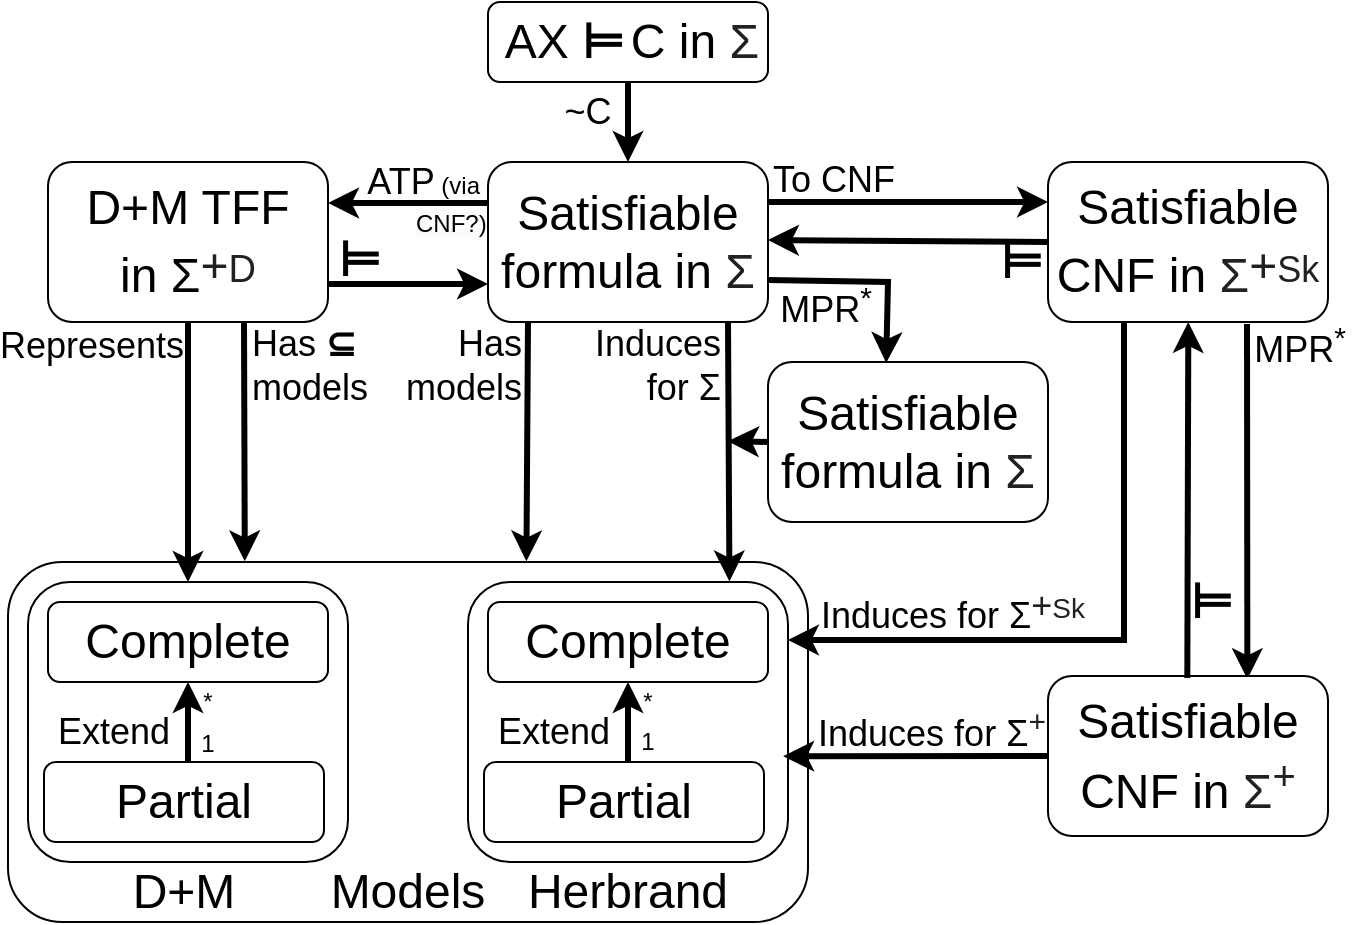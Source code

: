 <mxfile version="22.1.2" type="device">
  <diagram name="Page-1" id="fI80HuzD31ggSRjICT8T">
    <mxGraphModel dx="1114" dy="854" grid="1" gridSize="10" guides="1" tooltips="1" connect="1" arrows="1" fold="1" page="1" pageScale="1" pageWidth="1100" pageHeight="850" math="0" shadow="0">
      <root>
        <mxCell id="0" />
        <mxCell id="1" parent="0" />
        <mxCell id="CB7PObpffi6PR3y4coE4-4" value="A" style="group" parent="1" vertex="1" connectable="0">
          <mxGeometry x="320" y="240" width="140" height="80" as="geometry" />
        </mxCell>
        <mxCell id="CB7PObpffi6PR3y4coE4-11" value="" style="group" parent="CB7PObpffi6PR3y4coE4-4" vertex="1" connectable="0">
          <mxGeometry width="140" height="80" as="geometry" />
        </mxCell>
        <mxCell id="CB7PObpffi6PR3y4coE4-1" value="" style="rounded=1;whiteSpace=wrap;html=1;" parent="CB7PObpffi6PR3y4coE4-11" vertex="1">
          <mxGeometry width="140" height="80" as="geometry" />
        </mxCell>
        <mxCell id="CB7PObpffi6PR3y4coE4-2" value="&lt;font style=&quot;font-size: 24px;&quot;&gt;&lt;font style=&quot;font-size: 24px;&quot;&gt;Satisfiable&lt;br&gt;formula&amp;nbsp;&lt;/font&gt;&lt;font style=&quot;border-color: var(--border-color); font-size: 24px;&quot;&gt;&lt;font style=&quot;font-size: 24px;&quot;&gt;in&lt;/font&gt;&amp;nbsp;&lt;/font&gt;&lt;span style=&quot;border-color: var(--border-color); color: rgb(32, 33, 34); font-family: sans-serif; text-align: start; background-color: rgb(255, 255, 255);&quot;&gt;&lt;font style=&quot;border-color: var(--border-color); font-size: 24px;&quot;&gt;Σ&lt;/font&gt;&lt;/span&gt;&lt;/font&gt;" style="text;strokeColor=none;align=center;fillColor=none;html=1;verticalAlign=middle;whiteSpace=wrap;rounded=0;" parent="CB7PObpffi6PR3y4coE4-11" vertex="1">
          <mxGeometry x="40" y="25" width="60" height="30" as="geometry" />
        </mxCell>
        <mxCell id="CB7PObpffi6PR3y4coE4-6" value="" style="rounded=1;whiteSpace=wrap;html=1;" parent="1" vertex="1">
          <mxGeometry x="320" y="160" width="140" height="40" as="geometry" />
        </mxCell>
        <mxCell id="CB7PObpffi6PR3y4coE4-7" value="&lt;font style=&quot;&quot;&gt;&lt;span style=&quot;font-size: 24px;&quot;&gt;AX&amp;nbsp;&lt;/span&gt;&lt;b style=&quot;&quot;&gt;&lt;font style=&quot;font-size: 24px;&quot;&gt;⊨&lt;/font&gt;&lt;/b&gt; &lt;span style=&quot;font-size: 24px;&quot;&gt;C in&amp;nbsp;&lt;/span&gt;&lt;/font&gt;&lt;span style=&quot;color: rgb(32, 33, 34); font-family: sans-serif; text-align: start; background-color: rgb(255, 255, 255);&quot;&gt;&lt;font style=&quot;font-size: 24px;&quot;&gt;Σ&lt;/font&gt;&lt;/span&gt;" style="text;strokeColor=none;align=center;fillColor=none;html=1;verticalAlign=middle;whiteSpace=wrap;rounded=0;" parent="1" vertex="1">
          <mxGeometry x="320" y="165" width="144" height="30" as="geometry" />
        </mxCell>
        <mxCell id="CB7PObpffi6PR3y4coE4-9" value="" style="endArrow=classic;html=1;rounded=0;strokeWidth=3;exitX=0.5;exitY=1;exitDx=0;exitDy=0;entryX=0.5;entryY=0;entryDx=0;entryDy=0;" parent="1" source="CB7PObpffi6PR3y4coE4-6" target="CB7PObpffi6PR3y4coE4-1" edge="1">
          <mxGeometry width="50" height="50" relative="1" as="geometry">
            <mxPoint x="400" y="460" as="sourcePoint" />
            <mxPoint x="400" y="260" as="targetPoint" />
          </mxGeometry>
        </mxCell>
        <mxCell id="CB7PObpffi6PR3y4coE4-10" value="&lt;font style=&quot;font-size: 18px;&quot;&gt;~C&lt;/font&gt;" style="text;strokeColor=none;align=center;fillColor=none;html=1;verticalAlign=middle;whiteSpace=wrap;rounded=0;" parent="1" vertex="1">
          <mxGeometry x="340" y="200" width="60" height="30" as="geometry" />
        </mxCell>
        <mxCell id="CB7PObpffi6PR3y4coE4-13" value="" style="rounded=1;whiteSpace=wrap;html=1;" parent="1" vertex="1">
          <mxGeometry x="600" y="240" width="140" height="80" as="geometry" />
        </mxCell>
        <mxCell id="CB7PObpffi6PR3y4coE4-14" value="&lt;font style=&quot;&quot;&gt;&lt;font style=&quot;font-size: 24px;&quot;&gt;Satisfiable&lt;br&gt;CNF&amp;nbsp;&lt;/font&gt;&lt;font style=&quot;font-size: 24px; border-color: var(--border-color);&quot;&gt;&lt;font style=&quot;font-size: 24px;&quot;&gt;in&lt;/font&gt;&amp;nbsp;&lt;/font&gt;&lt;span style=&quot;border-color: var(--border-color); color: rgb(32, 33, 34); font-family: sans-serif; text-align: start; background-color: rgb(255, 255, 255);&quot;&gt;&lt;font style=&quot;border-color: var(--border-color);&quot;&gt;&lt;span style=&quot;font-size: 24px;&quot;&gt;Σ&lt;/span&gt;&lt;sup style=&quot;&quot;&gt;&lt;span style=&quot;font-size: 24px;&quot;&gt;+&lt;/span&gt;&lt;font style=&quot;font-size: 18px;&quot;&gt;Sk&lt;/font&gt;&lt;/sup&gt;&lt;br&gt;&lt;/font&gt;&lt;/span&gt;&lt;/font&gt;" style="text;strokeColor=none;align=center;fillColor=none;html=1;verticalAlign=middle;whiteSpace=wrap;rounded=0;" parent="1" vertex="1">
          <mxGeometry x="640" y="265" width="60" height="30" as="geometry" />
        </mxCell>
        <mxCell id="CB7PObpffi6PR3y4coE4-18" value="" style="rounded=1;whiteSpace=wrap;html=1;" parent="1" vertex="1">
          <mxGeometry x="80" y="440" width="400" height="180" as="geometry" />
        </mxCell>
        <mxCell id="CB7PObpffi6PR3y4coE4-20" value="" style="rounded=1;whiteSpace=wrap;html=1;" parent="1" vertex="1">
          <mxGeometry x="310" y="450" width="160" height="140" as="geometry" />
        </mxCell>
        <mxCell id="CB7PObpffi6PR3y4coE4-21" value="&lt;font style=&quot;font-size: 24px;&quot;&gt;D+M&lt;/font&gt;" style="text;strokeColor=none;align=center;fillColor=none;html=1;verticalAlign=middle;whiteSpace=wrap;rounded=0;" parent="1" vertex="1">
          <mxGeometry x="138" y="590" width="60" height="30" as="geometry" />
        </mxCell>
        <mxCell id="CB7PObpffi6PR3y4coE4-28" value="" style="group" parent="1" vertex="1" connectable="0">
          <mxGeometry x="100" y="240" width="140" height="80" as="geometry" />
        </mxCell>
        <mxCell id="CB7PObpffi6PR3y4coE4-25" value="" style="rounded=1;whiteSpace=wrap;html=1;" parent="CB7PObpffi6PR3y4coE4-28" vertex="1">
          <mxGeometry width="140" height="80" as="geometry" />
        </mxCell>
        <mxCell id="CB7PObpffi6PR3y4coE4-26" value="&lt;font style=&quot;&quot;&gt;&lt;span style=&quot;font-size: 24px;&quot;&gt;D+M TFF&lt;/span&gt;&lt;br&gt;&lt;span style=&quot;font-size: 24px;&quot;&gt;in Σ&lt;/span&gt;&lt;sup style=&quot;border-color: var(--border-color); color: rgb(32, 33, 34); font-family: sans-serif; text-align: start; background-color: rgb(255, 255, 255);&quot;&gt;&lt;span style=&quot;font-size: 24px;&quot;&gt;+&lt;/span&gt;&lt;font style=&quot;font-size: 19px;&quot;&gt;D&lt;/font&gt;&lt;/sup&gt;&lt;/font&gt;" style="text;strokeColor=none;align=center;fillColor=none;html=1;verticalAlign=middle;whiteSpace=wrap;rounded=0;" parent="CB7PObpffi6PR3y4coE4-28" vertex="1">
          <mxGeometry x="5" y="25" width="130" height="30" as="geometry" />
        </mxCell>
        <mxCell id="CB7PObpffi6PR3y4coE4-29" value="&lt;font style=&quot;font-size: 18px;&quot;&gt;ATP&lt;/font&gt;&amp;nbsp;(via" style="text;strokeColor=none;align=right;fillColor=none;html=1;verticalAlign=middle;whiteSpace=wrap;rounded=0;" parent="1" vertex="1">
          <mxGeometry x="218" y="235" width="100" height="30" as="geometry" />
        </mxCell>
        <mxCell id="CB7PObpffi6PR3y4coE4-31" value="" style="endArrow=classic;html=1;rounded=0;strokeWidth=3;entryX=0.167;entryY=-0.083;entryDx=0;entryDy=0;entryPerimeter=0;exitX=0.833;exitY=-0.083;exitDx=0;exitDy=0;exitPerimeter=0;" parent="1" edge="1">
          <mxGeometry width="50" height="50" relative="1" as="geometry">
            <mxPoint x="319.96" y="260.51" as="sourcePoint" />
            <mxPoint x="240.04" y="260.51" as="targetPoint" />
          </mxGeometry>
        </mxCell>
        <mxCell id="CB7PObpffi6PR3y4coE4-32" value="" style="endArrow=classic;html=1;rounded=0;strokeWidth=3;entryX=0.5;entryY=0;entryDx=0;entryDy=0;" parent="1" target="CB7PObpffi6PR3y4coE4-61" edge="1">
          <mxGeometry width="50" height="50" relative="1" as="geometry">
            <mxPoint x="170" y="320" as="sourcePoint" />
            <mxPoint x="170" y="410" as="targetPoint" />
          </mxGeometry>
        </mxCell>
        <mxCell id="CB7PObpffi6PR3y4coE4-33" value="&lt;font style=&quot;font-size: 18px;&quot;&gt;Represents&lt;/font&gt;" style="text;strokeColor=none;align=center;fillColor=none;html=1;verticalAlign=middle;whiteSpace=wrap;rounded=0;" parent="1" vertex="1">
          <mxGeometry x="92" y="317" width="60" height="30" as="geometry" />
        </mxCell>
        <mxCell id="CB7PObpffi6PR3y4coE4-42" value="&lt;font style=&quot;font-size: 24px;&quot;&gt;Herbrand&lt;/font&gt;" style="text;strokeColor=none;align=center;fillColor=none;html=1;verticalAlign=middle;whiteSpace=wrap;rounded=0;" parent="1" vertex="1">
          <mxGeometry x="360" y="590" width="60" height="30" as="geometry" />
        </mxCell>
        <mxCell id="CB7PObpffi6PR3y4coE4-44" value="" style="endArrow=classic;html=1;rounded=0;strokeWidth=3;exitX=0;exitY=0.5;exitDx=0;exitDy=0;entryX=0.985;entryY=0.622;entryDx=0;entryDy=0;entryPerimeter=0;" parent="1" source="CB7PObpffi6PR3y4coE4-40" target="CB7PObpffi6PR3y4coE4-20" edge="1">
          <mxGeometry width="50" height="50" relative="1" as="geometry">
            <mxPoint x="537" y="523" as="sourcePoint" />
            <mxPoint x="470" y="523" as="targetPoint" />
          </mxGeometry>
        </mxCell>
        <mxCell id="CB7PObpffi6PR3y4coE4-45" value="&lt;font style=&quot;font-size: 18px;&quot;&gt;Induces for&amp;nbsp;Σ&lt;sup style=&quot;border-color: var(--border-color); color: rgb(32, 33, 34); font-family: sans-serif; text-align: start; background-color: rgb(255, 255, 255);&quot;&gt;+&lt;/sup&gt;&lt;br&gt;&amp;nbsp;&lt;/font&gt;" style="text;strokeColor=none;align=center;fillColor=none;html=1;verticalAlign=middle;whiteSpace=wrap;rounded=0;" parent="1" vertex="1">
          <mxGeometry x="482" y="525" width="120" height="20" as="geometry" />
        </mxCell>
        <mxCell id="CB7PObpffi6PR3y4coE4-46" value="" style="endArrow=classic;html=1;rounded=0;strokeWidth=3;entryX=0.712;entryY=0.02;entryDx=0;entryDy=0;entryPerimeter=0;" parent="1" target="CB7PObpffi6PR3y4coE4-40" edge="1">
          <mxGeometry width="50" height="50" relative="1" as="geometry">
            <mxPoint x="699.5" y="321" as="sourcePoint" />
            <mxPoint x="700" y="490" as="targetPoint" />
          </mxGeometry>
        </mxCell>
        <mxCell id="CB7PObpffi6PR3y4coE4-47" value="&lt;font style=&quot;font-size: 18px;&quot;&gt;MPR&lt;sup&gt;*&lt;/sup&gt;&lt;/font&gt;" style="text;strokeColor=none;align=center;fillColor=none;html=1;verticalAlign=middle;whiteSpace=wrap;rounded=0;" parent="1" vertex="1">
          <mxGeometry x="691" y="317" width="70" height="30" as="geometry" />
        </mxCell>
        <mxCell id="CB7PObpffi6PR3y4coE4-48" value="" style="group" parent="1" vertex="1" connectable="0">
          <mxGeometry x="318" y="540" width="140" height="40" as="geometry" />
        </mxCell>
        <mxCell id="CB7PObpffi6PR3y4coE4-35" value="" style="rounded=1;whiteSpace=wrap;html=1;" parent="CB7PObpffi6PR3y4coE4-48" vertex="1">
          <mxGeometry width="140" height="40" as="geometry" />
        </mxCell>
        <mxCell id="CB7PObpffi6PR3y4coE4-38" value="&lt;font style=&quot;font-size: 24px;&quot;&gt;Partial&lt;br&gt;&lt;/font&gt;" style="text;strokeColor=none;align=center;fillColor=none;html=1;verticalAlign=middle;whiteSpace=wrap;rounded=0;" parent="CB7PObpffi6PR3y4coE4-48" vertex="1">
          <mxGeometry y="5" width="140" height="30" as="geometry" />
        </mxCell>
        <mxCell id="CB7PObpffi6PR3y4coE4-51" value="" style="endArrow=classic;html=1;rounded=0;strokeWidth=3;entryX=0.5;entryY=1;entryDx=0;entryDy=0;" parent="1" target="CB7PObpffi6PR3y4coE4-36" edge="1">
          <mxGeometry width="50" height="50" relative="1" as="geometry">
            <mxPoint x="390" y="540" as="sourcePoint" />
            <mxPoint x="390" y="520" as="targetPoint" />
          </mxGeometry>
        </mxCell>
        <mxCell id="CB7PObpffi6PR3y4coE4-36" value="" style="rounded=1;whiteSpace=wrap;html=1;" parent="1" vertex="1">
          <mxGeometry x="320" y="460" width="140" height="40" as="geometry" />
        </mxCell>
        <mxCell id="CB7PObpffi6PR3y4coE4-37" value="&lt;font style=&quot;font-size: 24px;&quot;&gt;Complete&lt;br&gt;&lt;/font&gt;" style="text;strokeColor=none;align=center;fillColor=none;html=1;verticalAlign=middle;whiteSpace=wrap;rounded=0;" parent="1" vertex="1">
          <mxGeometry x="330" y="465" width="120" height="30" as="geometry" />
        </mxCell>
        <mxCell id="CB7PObpffi6PR3y4coE4-53" value="&lt;font style=&quot;font-size: 18px;&quot;&gt;Extend&lt;/font&gt;" style="text;strokeColor=none;align=center;fillColor=none;html=1;verticalAlign=middle;whiteSpace=wrap;rounded=0;" parent="1" vertex="1">
          <mxGeometry x="323" y="510" width="60" height="30" as="geometry" />
        </mxCell>
        <mxCell id="CB7PObpffi6PR3y4coE4-61" value="" style="rounded=1;whiteSpace=wrap;html=1;" parent="1" vertex="1">
          <mxGeometry x="90" y="450" width="160" height="140" as="geometry" />
        </mxCell>
        <mxCell id="CB7PObpffi6PR3y4coE4-62" value="" style="group" parent="1" vertex="1" connectable="0">
          <mxGeometry x="98" y="540" width="140" height="40" as="geometry" />
        </mxCell>
        <mxCell id="CB7PObpffi6PR3y4coE4-63" value="" style="rounded=1;whiteSpace=wrap;html=1;" parent="CB7PObpffi6PR3y4coE4-62" vertex="1">
          <mxGeometry width="140" height="40" as="geometry" />
        </mxCell>
        <mxCell id="CB7PObpffi6PR3y4coE4-64" value="&lt;font style=&quot;font-size: 24px;&quot;&gt;Partial&lt;br&gt;&lt;/font&gt;" style="text;strokeColor=none;align=center;fillColor=none;html=1;verticalAlign=middle;whiteSpace=wrap;rounded=0;" parent="CB7PObpffi6PR3y4coE4-62" vertex="1">
          <mxGeometry y="5" width="140" height="30" as="geometry" />
        </mxCell>
        <mxCell id="CB7PObpffi6PR3y4coE4-65" value="" style="endArrow=classic;html=1;rounded=0;strokeWidth=3;entryX=0.5;entryY=1;entryDx=0;entryDy=0;" parent="1" target="CB7PObpffi6PR3y4coE4-66" edge="1">
          <mxGeometry width="50" height="50" relative="1" as="geometry">
            <mxPoint x="170" y="540" as="sourcePoint" />
            <mxPoint x="170" y="520" as="targetPoint" />
          </mxGeometry>
        </mxCell>
        <mxCell id="CB7PObpffi6PR3y4coE4-66" value="" style="rounded=1;whiteSpace=wrap;html=1;" parent="1" vertex="1">
          <mxGeometry x="100" y="460" width="140" height="40" as="geometry" />
        </mxCell>
        <mxCell id="CB7PObpffi6PR3y4coE4-67" value="&lt;font style=&quot;font-size: 24px;&quot;&gt;Complete&lt;br&gt;&lt;/font&gt;" style="text;strokeColor=none;align=center;fillColor=none;html=1;verticalAlign=middle;whiteSpace=wrap;rounded=0;" parent="1" vertex="1">
          <mxGeometry x="110" y="465" width="120" height="30" as="geometry" />
        </mxCell>
        <mxCell id="CB7PObpffi6PR3y4coE4-68" value="&lt;font style=&quot;font-size: 18px;&quot;&gt;Extend&lt;/font&gt;" style="text;strokeColor=none;align=center;fillColor=none;html=1;verticalAlign=middle;whiteSpace=wrap;rounded=0;" parent="1" vertex="1">
          <mxGeometry x="103" y="510" width="60" height="30" as="geometry" />
        </mxCell>
        <mxCell id="CB7PObpffi6PR3y4coE4-70" value="&lt;font style=&quot;font-size: 24px;&quot;&gt;Models&lt;br&gt;&lt;/font&gt;" style="text;strokeColor=none;align=center;fillColor=none;html=1;verticalAlign=middle;whiteSpace=wrap;rounded=0;" parent="1" vertex="1">
          <mxGeometry x="250" y="590" width="60" height="30" as="geometry" />
        </mxCell>
        <mxCell id="CB7PObpffi6PR3y4coE4-72" value="" style="endArrow=classic;html=1;rounded=0;strokeWidth=3;entryX=0.817;entryY=-0.002;entryDx=0;entryDy=0;entryPerimeter=0;" parent="1" target="CB7PObpffi6PR3y4coE4-20" edge="1">
          <mxGeometry width="50" height="50" relative="1" as="geometry">
            <mxPoint x="440" y="320" as="sourcePoint" />
            <mxPoint x="440.5" y="410" as="targetPoint" />
          </mxGeometry>
        </mxCell>
        <mxCell id="CB7PObpffi6PR3y4coE4-73" value="&lt;font style=&quot;font-size: 18px;&quot;&gt;Induces&lt;br&gt;&lt;div style=&quot;text-align: right;&quot;&gt;&lt;span style=&quot;background-color: initial;&quot;&gt;for&amp;nbsp;Σ&lt;/span&gt;&lt;/div&gt;&lt;/font&gt;" style="text;strokeColor=none;align=center;fillColor=none;html=1;verticalAlign=middle;whiteSpace=wrap;rounded=0;" parent="1" vertex="1">
          <mxGeometry x="375" y="327" width="60" height="30" as="geometry" />
        </mxCell>
        <mxCell id="CB7PObpffi6PR3y4coE4-75" value="" style="endArrow=classic;html=1;rounded=0;strokeWidth=3;entryX=0.648;entryY=-0.002;entryDx=0;entryDy=0;entryPerimeter=0;" parent="1" target="CB7PObpffi6PR3y4coE4-18" edge="1">
          <mxGeometry width="50" height="50" relative="1" as="geometry">
            <mxPoint x="340" y="320" as="sourcePoint" />
            <mxPoint x="339.2" y="399.04" as="targetPoint" />
          </mxGeometry>
        </mxCell>
        <mxCell id="CB7PObpffi6PR3y4coE4-76" value="&lt;font style=&quot;font-size: 18px;&quot;&gt;Has&lt;br&gt;&lt;div style=&quot;&quot;&gt;&lt;span style=&quot;background-color: initial;&quot;&gt;models&lt;/span&gt;&lt;/div&gt;&lt;/font&gt;" style="text;strokeColor=none;align=right;fillColor=none;html=1;verticalAlign=middle;whiteSpace=wrap;rounded=0;" parent="1" vertex="1">
          <mxGeometry x="279" y="327" width="60" height="30" as="geometry" />
        </mxCell>
        <mxCell id="CB7PObpffi6PR3y4coE4-84" value="" style="endArrow=classic;html=1;rounded=0;strokeWidth=3;entryX=0.167;entryY=-0.083;entryDx=0;entryDy=0;entryPerimeter=0;exitX=0;exitY=0.5;exitDx=0;exitDy=0;" parent="1" source="CB7PObpffi6PR3y4coE4-13" edge="1">
          <mxGeometry width="50" height="50" relative="1" as="geometry">
            <mxPoint x="539.92" y="279.0" as="sourcePoint" />
            <mxPoint x="460.0" y="279.0" as="targetPoint" />
          </mxGeometry>
        </mxCell>
        <mxCell id="CB7PObpffi6PR3y4coE4-16" value="" style="endArrow=classic;html=1;rounded=0;strokeWidth=3;entryX=0;entryY=0.25;entryDx=0;entryDy=0;" parent="1" target="CB7PObpffi6PR3y4coE4-13" edge="1">
          <mxGeometry width="50" height="50" relative="1" as="geometry">
            <mxPoint x="460" y="260" as="sourcePoint" />
            <mxPoint x="330" y="390" as="targetPoint" />
          </mxGeometry>
        </mxCell>
        <mxCell id="CB7PObpffi6PR3y4coE4-17" value="&lt;font style=&quot;font-size: 18px;&quot;&gt;To CNF&lt;/font&gt;" style="text;strokeColor=none;align=center;fillColor=none;html=1;verticalAlign=middle;whiteSpace=wrap;rounded=0;" parent="1" vertex="1">
          <mxGeometry x="433" y="234" width="120" height="30" as="geometry" />
        </mxCell>
        <mxCell id="CB7PObpffi6PR3y4coE4-86" value="" style="endArrow=classic;html=1;rounded=0;strokeWidth=3;entryX=0;entryY=0.25;entryDx=0;entryDy=0;" parent="1" edge="1">
          <mxGeometry width="50" height="50" relative="1" as="geometry">
            <mxPoint x="240" y="301" as="sourcePoint" />
            <mxPoint x="320" y="301" as="targetPoint" />
          </mxGeometry>
        </mxCell>
        <mxCell id="CB7PObpffi6PR3y4coE4-87" value="&lt;font style=&quot;&quot;&gt;&lt;b style=&quot;&quot;&gt;&lt;font style=&quot;font-size: 24px;&quot;&gt;⊨&lt;/font&gt;&lt;/b&gt;&lt;/font&gt;" style="text;strokeColor=none;align=center;fillColor=none;html=1;verticalAlign=middle;whiteSpace=wrap;rounded=0;" parent="1" vertex="1">
          <mxGeometry x="234" y="279" width="44" height="20" as="geometry" />
        </mxCell>
        <mxCell id="CB7PObpffi6PR3y4coE4-88" value="&lt;font style=&quot;&quot;&gt;&lt;b style=&quot;&quot;&gt;&lt;font style=&quot;font-size: 24px;&quot;&gt;⊨&lt;/font&gt;&lt;/b&gt;&lt;/font&gt;" style="text;strokeColor=none;align=center;fillColor=none;html=1;verticalAlign=middle;whiteSpace=wrap;rounded=0;" parent="1" vertex="1">
          <mxGeometry x="565" y="280" width="44" height="20" as="geometry" />
        </mxCell>
        <mxCell id="CB7PObpffi6PR3y4coE4-89" value="" style="endArrow=classic;html=1;rounded=0;strokeWidth=3;entryX=0.296;entryY=-0.002;entryDx=0;entryDy=0;entryPerimeter=0;" parent="1" target="CB7PObpffi6PR3y4coE4-18" edge="1">
          <mxGeometry width="50" height="50" relative="1" as="geometry">
            <mxPoint x="198" y="320" as="sourcePoint" />
            <mxPoint x="198" y="400" as="targetPoint" />
          </mxGeometry>
        </mxCell>
        <mxCell id="K1FIQQKk6-DNr-Ojra8Q-1" value="&lt;font style=&quot;font-size: 18px;&quot;&gt;Has&amp;nbsp;&lt;b&gt;⊆&lt;/b&gt;&lt;br&gt;&lt;div style=&quot;&quot;&gt;&lt;span style=&quot;background-color: initial;&quot;&gt;models&lt;/span&gt;&lt;/div&gt;&lt;/font&gt;" style="text;strokeColor=none;align=left;fillColor=none;html=1;verticalAlign=middle;whiteSpace=wrap;rounded=0;" parent="1" vertex="1">
          <mxGeometry x="200" y="327" width="60" height="30" as="geometry" />
        </mxCell>
        <mxCell id="K1FIQQKk6-DNr-Ojra8Q-2" value="A" style="group" parent="1" vertex="1" connectable="0">
          <mxGeometry x="460" y="340" width="140" height="80" as="geometry" />
        </mxCell>
        <mxCell id="K1FIQQKk6-DNr-Ojra8Q-3" value="" style="group" parent="K1FIQQKk6-DNr-Ojra8Q-2" vertex="1" connectable="0">
          <mxGeometry width="140" height="80" as="geometry" />
        </mxCell>
        <mxCell id="K1FIQQKk6-DNr-Ojra8Q-4" value="" style="rounded=1;whiteSpace=wrap;html=1;" parent="K1FIQQKk6-DNr-Ojra8Q-3" vertex="1">
          <mxGeometry width="140" height="80" as="geometry" />
        </mxCell>
        <mxCell id="K1FIQQKk6-DNr-Ojra8Q-5" value="&lt;font style=&quot;font-size: 24px;&quot;&gt;&lt;font style=&quot;font-size: 24px;&quot;&gt;Satisfiable&lt;br&gt;formula&amp;nbsp;&lt;/font&gt;&lt;font style=&quot;border-color: var(--border-color); font-size: 24px;&quot;&gt;&lt;font style=&quot;font-size: 24px;&quot;&gt;in&lt;/font&gt;&amp;nbsp;&lt;/font&gt;&lt;span style=&quot;border-color: var(--border-color); color: rgb(32, 33, 34); font-family: sans-serif; text-align: start; background-color: rgb(255, 255, 255);&quot;&gt;&lt;font style=&quot;border-color: var(--border-color); font-size: 24px;&quot;&gt;Σ&lt;/font&gt;&lt;/span&gt;&lt;/font&gt;" style="text;strokeColor=none;align=center;fillColor=none;html=1;verticalAlign=middle;whiteSpace=wrap;rounded=0;" parent="K1FIQQKk6-DNr-Ojra8Q-3" vertex="1">
          <mxGeometry x="40" y="25" width="60" height="30" as="geometry" />
        </mxCell>
        <mxCell id="K1FIQQKk6-DNr-Ojra8Q-8" value="" style="endArrow=classic;html=1;rounded=0;strokeWidth=3;entryX=0.167;entryY=-0.083;entryDx=0;entryDy=0;entryPerimeter=0;" parent="K1FIQQKk6-DNr-Ojra8Q-3" edge="1">
          <mxGeometry width="50" height="50" relative="1" as="geometry">
            <mxPoint y="40" as="sourcePoint" />
            <mxPoint x="-20.0" y="39.58" as="targetPoint" />
          </mxGeometry>
        </mxCell>
        <mxCell id="K1FIQQKk6-DNr-Ojra8Q-6" value="" style="endArrow=classic;html=1;rounded=0;strokeWidth=3;entryX=0.422;entryY=0.006;entryDx=0;entryDy=0;entryPerimeter=0;exitX=0.833;exitY=-0.083;exitDx=0;exitDy=0;exitPerimeter=0;" parent="1" target="K1FIQQKk6-DNr-Ojra8Q-4" edge="1">
          <mxGeometry width="50" height="50" relative="1" as="geometry">
            <mxPoint x="460.0" y="299.0" as="sourcePoint" />
            <mxPoint x="539.92" y="299.0" as="targetPoint" />
            <Array as="points">
              <mxPoint x="520" y="300" />
            </Array>
          </mxGeometry>
        </mxCell>
        <mxCell id="K1FIQQKk6-DNr-Ojra8Q-7" value="&lt;font style=&quot;font-size: 18px;&quot;&gt;MPR&lt;sup&gt;*&lt;/sup&gt;&lt;/font&gt;" style="text;strokeColor=none;align=center;fillColor=none;html=1;verticalAlign=middle;whiteSpace=wrap;rounded=0;" parent="1" vertex="1">
          <mxGeometry x="454" y="297" width="70" height="30" as="geometry" />
        </mxCell>
        <mxCell id="K1FIQQKk6-DNr-Ojra8Q-9" value="" style="endArrow=classic;html=1;rounded=0;strokeWidth=3;" parent="1" edge="1">
          <mxGeometry width="50" height="50" relative="1" as="geometry">
            <mxPoint x="638" y="320" as="sourcePoint" />
            <mxPoint x="470" y="479" as="targetPoint" />
            <Array as="points">
              <mxPoint x="638" y="479" />
            </Array>
          </mxGeometry>
        </mxCell>
        <mxCell id="K1FIQQKk6-DNr-Ojra8Q-10" value="&lt;font style=&quot;&quot;&gt;&lt;span style=&quot;font-size: 18px;&quot;&gt;Induces for&amp;nbsp;Σ&lt;/span&gt;&lt;sup style=&quot;border-color: var(--border-color); color: rgb(32, 33, 34); font-family: sans-serif; text-align: start; background-color: rgb(255, 255, 255);&quot;&gt;&lt;span style=&quot;font-size: 18px;&quot;&gt;+&lt;/span&gt;&lt;font style=&quot;font-size: 14px;&quot;&gt;Sk&lt;/font&gt;&lt;/sup&gt;&lt;span style=&quot;font-size: 18px;&quot;&gt;&amp;nbsp;&lt;/span&gt;&lt;/font&gt;" style="text;strokeColor=none;align=center;fillColor=none;html=1;verticalAlign=middle;whiteSpace=wrap;rounded=0;" parent="1" vertex="1">
          <mxGeometry x="482" y="455" width="146" height="20" as="geometry" />
        </mxCell>
        <mxCell id="K1FIQQKk6-DNr-Ojra8Q-14" value="" style="group" parent="1" vertex="1" connectable="0">
          <mxGeometry x="600" y="497" width="140" height="80" as="geometry" />
        </mxCell>
        <mxCell id="CB7PObpffi6PR3y4coE4-40" value="" style="rounded=1;whiteSpace=wrap;html=1;" parent="K1FIQQKk6-DNr-Ojra8Q-14" vertex="1">
          <mxGeometry width="140" height="80" as="geometry" />
        </mxCell>
        <mxCell id="CB7PObpffi6PR3y4coE4-41" value="&lt;font style=&quot;font-size: 24px;&quot;&gt;&lt;font style=&quot;font-size: 24px;&quot;&gt;Satisfiable CNF&amp;nbsp;&lt;/font&gt;&lt;font style=&quot;border-color: var(--border-color); font-size: 24px;&quot;&gt;&lt;font style=&quot;font-size: 24px;&quot;&gt;in&lt;/font&gt;&amp;nbsp;&lt;/font&gt;&lt;span style=&quot;border-color: var(--border-color); color: rgb(32, 33, 34); font-family: sans-serif; text-align: start; background-color: rgb(255, 255, 255);&quot;&gt;&lt;font style=&quot;border-color: var(--border-color); font-size: 24px;&quot;&gt;Σ&lt;sup&gt;+&lt;/sup&gt;&lt;br&gt;&lt;/font&gt;&lt;/span&gt;&lt;/font&gt;" style="text;strokeColor=none;align=center;fillColor=none;html=1;verticalAlign=middle;whiteSpace=wrap;rounded=0;" parent="K1FIQQKk6-DNr-Ojra8Q-14" vertex="1">
          <mxGeometry x="40" y="25" width="60" height="30" as="geometry" />
        </mxCell>
        <mxCell id="FL1KGDu1xuXsT2Pl5tJS-1" value="1" style="text;strokeColor=none;align=center;fillColor=none;html=1;verticalAlign=middle;whiteSpace=wrap;rounded=0;" parent="1" vertex="1">
          <mxGeometry x="150" y="516" width="60" height="30" as="geometry" />
        </mxCell>
        <mxCell id="FL1KGDu1xuXsT2Pl5tJS-2" value="*" style="text;strokeColor=none;align=center;fillColor=none;html=1;verticalAlign=middle;whiteSpace=wrap;rounded=0;" parent="1" vertex="1">
          <mxGeometry x="150" y="495" width="60" height="30" as="geometry" />
        </mxCell>
        <mxCell id="FL1KGDu1xuXsT2Pl5tJS-3" value="*" style="text;strokeColor=none;align=center;fillColor=none;html=1;verticalAlign=middle;whiteSpace=wrap;rounded=0;" parent="1" vertex="1">
          <mxGeometry x="370" y="495" width="60" height="30" as="geometry" />
        </mxCell>
        <mxCell id="FL1KGDu1xuXsT2Pl5tJS-4" value="1" style="text;strokeColor=none;align=center;fillColor=none;html=1;verticalAlign=middle;whiteSpace=wrap;rounded=0;" parent="1" vertex="1">
          <mxGeometry x="370" y="515" width="60" height="30" as="geometry" />
        </mxCell>
        <mxCell id="FL1KGDu1xuXsT2Pl5tJS-5" value="" style="endArrow=classic;html=1;rounded=0;strokeWidth=3;entryX=0.712;entryY=0.02;entryDx=0;entryDy=0;entryPerimeter=0;" parent="1" edge="1">
          <mxGeometry width="50" height="50" relative="1" as="geometry">
            <mxPoint x="669.66" y="498" as="sourcePoint" />
            <mxPoint x="670.16" y="320" as="targetPoint" />
          </mxGeometry>
        </mxCell>
        <mxCell id="FL1KGDu1xuXsT2Pl5tJS-6" value="&lt;font style=&quot;&quot;&gt;&lt;b style=&quot;&quot;&gt;&lt;font style=&quot;font-size: 24px;&quot;&gt;⊨&lt;/font&gt;&lt;/b&gt;&lt;/font&gt;" style="text;strokeColor=none;align=center;fillColor=none;html=1;verticalAlign=middle;whiteSpace=wrap;rounded=0;" parent="1" vertex="1">
          <mxGeometry x="660" y="450" width="44" height="20" as="geometry" />
        </mxCell>
        <mxCell id="bOXXRR5TiLmGpAaHA2W5-1" value="&lt;span style=&quot;color: rgb(0, 0, 0); font-family: Helvetica; font-size: 12px; font-style: normal; font-variant-ligatures: normal; font-variant-caps: normal; font-weight: 400; letter-spacing: normal; orphans: 2; text-align: right; text-indent: 0px; text-transform: none; widows: 2; word-spacing: 0px; -webkit-text-stroke-width: 0px; background-color: rgb(251, 251, 251); text-decoration-thickness: initial; text-decoration-style: initial; text-decoration-color: initial; float: none; display: inline !important;&quot;&gt;CNF?)&lt;/span&gt;" style="text;whiteSpace=wrap;html=1;" vertex="1" parent="1">
          <mxGeometry x="282" y="257" width="70" height="20" as="geometry" />
        </mxCell>
      </root>
    </mxGraphModel>
  </diagram>
</mxfile>
